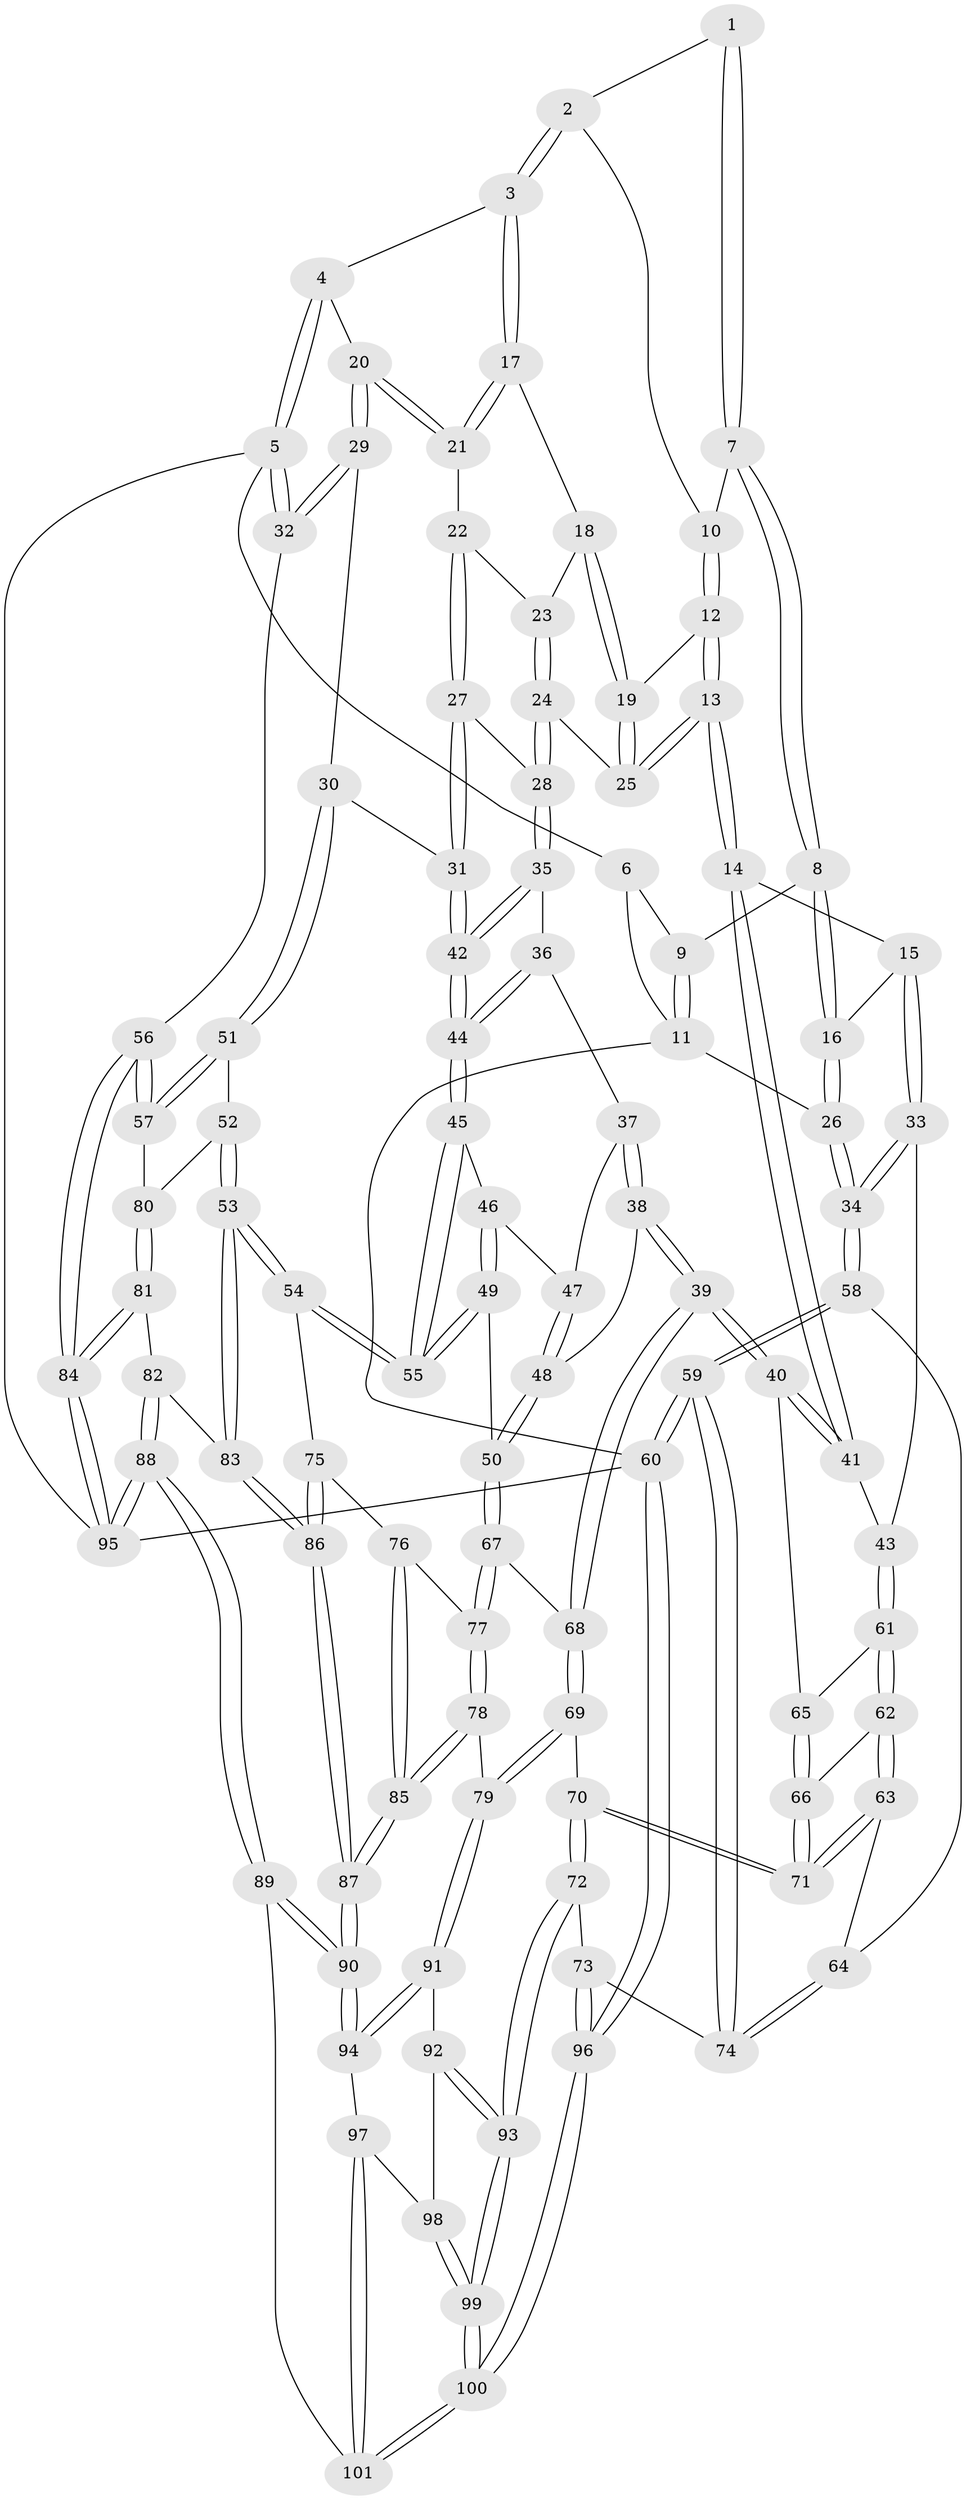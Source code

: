 // coarse degree distribution, {3: 0.1016949152542373, 5: 0.3220338983050847, 4: 0.4915254237288136, 2: 0.01694915254237288, 6: 0.05084745762711865, 7: 0.01694915254237288}
// Generated by graph-tools (version 1.1) at 2025/24/03/03/25 07:24:31]
// undirected, 101 vertices, 249 edges
graph export_dot {
graph [start="1"]
  node [color=gray90,style=filled];
  1 [pos="+0.2469405528822397+0"];
  2 [pos="+0.422197505022028+0"];
  3 [pos="+0.7067603187563534+0"];
  4 [pos="+0.7531395494467695+0"];
  5 [pos="+1+0"];
  6 [pos="+0.13651029058837647+0"];
  7 [pos="+0.1986146212004912+0.11033285845349769"];
  8 [pos="+0.12082476969929928+0.1663809987691831"];
  9 [pos="+0.08977630566993677+0.042579555969067616"];
  10 [pos="+0.35846947466168994+0.061547480149152664"];
  11 [pos="+0+0.06480375983918146"];
  12 [pos="+0.3694431923451677+0.12691716213392068"];
  13 [pos="+0.25108173117689353+0.32113534153945056"];
  14 [pos="+0.24477697253816552+0.3245362747423373"];
  15 [pos="+0.14914346712241078+0.277232946887926"];
  16 [pos="+0.10530344745938541+0.22733560191049876"];
  17 [pos="+0.6949189115577159+0"];
  18 [pos="+0.5619345068927655+0.13717187539299303"];
  19 [pos="+0.4854560477371152+0.2023802499052787"];
  20 [pos="+0.9431291045778604+0.26102249775650005"];
  21 [pos="+0.727945205668332+0.1678565125478265"];
  22 [pos="+0.7037854269634356+0.26862655159639387"];
  23 [pos="+0.6053784035416169+0.221709864828386"];
  24 [pos="+0.5022571847556214+0.32927328592675686"];
  25 [pos="+0.48713807783069557+0.314917534433788"];
  26 [pos="+0+0.23093060698720805"];
  27 [pos="+0.7056077709163167+0.29363988587405826"];
  28 [pos="+0.5057439289653938+0.33386553137420194"];
  29 [pos="+1+0.3360441714116476"];
  30 [pos="+0.8636740222799612+0.4109691889161125"];
  31 [pos="+0.7930932852172412+0.413403047627523"];
  32 [pos="+1+0.32920868437000805"];
  33 [pos="+0.02276722912533341+0.4699052823931132"];
  34 [pos="+0+0.5383218562805734"];
  35 [pos="+0.5075085113282615+0.34500709120914547"];
  36 [pos="+0.5065309289449027+0.40565895979937805"];
  37 [pos="+0.501707753735383+0.4171302164823984"];
  38 [pos="+0.35557727439511577+0.5147055689132748"];
  39 [pos="+0.33858043581412733+0.5198154034582023"];
  40 [pos="+0.322678251946256+0.5076628879557032"];
  41 [pos="+0.24891687603310828+0.35228135998556914"];
  42 [pos="+0.7568883043816211+0.44524029122748987"];
  43 [pos="+0.1193916397694971+0.5221927606320816"];
  44 [pos="+0.7138120889612078+0.4950441416851963"];
  45 [pos="+0.7119888786045573+0.4990560090478093"];
  46 [pos="+0.5392405611932188+0.4885961653068352"];
  47 [pos="+0.5124615048340532+0.4502059017257046"];
  48 [pos="+0.4871839476775388+0.5522194629042011"];
  49 [pos="+0.575777103844591+0.6045161106761736"];
  50 [pos="+0.5489086133027602+0.6169681231867976"];
  51 [pos="+0.8889332592671553+0.5393027288614667"];
  52 [pos="+0.8236762259537365+0.6877668938573587"];
  53 [pos="+0.7585918642610033+0.7154527986362522"];
  54 [pos="+0.7373531486041289+0.6995703859581345"];
  55 [pos="+0.6792692129168222+0.5929903557985949"];
  56 [pos="+1+0.7016449373072662"];
  57 [pos="+1+0.669140221450317"];
  58 [pos="+0+0.5546322860157652"];
  59 [pos="+0+0.8272560487912444"];
  60 [pos="+0+1"];
  61 [pos="+0.12601052204491098+0.5386395948883771"];
  62 [pos="+0.11395046934512262+0.590511698415157"];
  63 [pos="+0.08789382219753322+0.6236093190817008"];
  64 [pos="+0.08003229379336253+0.6325091475862483"];
  65 [pos="+0.22936203462022367+0.5536477662478698"];
  66 [pos="+0.20191693028606317+0.6297120500839017"];
  67 [pos="+0.4993061366990829+0.6748328494463812"];
  68 [pos="+0.3529415835729068+0.6120336178297882"];
  69 [pos="+0.26771335070600283+0.7499559318318946"];
  70 [pos="+0.24920652325193374+0.7566958052925264"];
  71 [pos="+0.21176032351793564+0.6610448748600211"];
  72 [pos="+0.18649394294170726+0.8086518437239631"];
  73 [pos="+0.13653268376683034+0.8025067611349402"];
  74 [pos="+0.12683911878610657+0.7985091534648805"];
  75 [pos="+0.6267607178925167+0.7535735746564655"];
  76 [pos="+0.578935023685323+0.7591455296748759"];
  77 [pos="+0.5004778432589524+0.7130567933223178"];
  78 [pos="+0.4443030219344294+0.7948281105010733"];
  79 [pos="+0.4200539619444206+0.8089771026036061"];
  80 [pos="+0.9108239414015848+0.696458823802504"];
  81 [pos="+0.919941156316324+0.8454576723255842"];
  82 [pos="+0.8077849263947614+0.8056510844276936"];
  83 [pos="+0.7674667160435157+0.7675263952416181"];
  84 [pos="+1+1"];
  85 [pos="+0.5722140110177534+0.872194173969825"];
  86 [pos="+0.6424559261487209+0.9464675713619566"];
  87 [pos="+0.6294815519522965+0.9717500726627918"];
  88 [pos="+0.8161487089101886+1"];
  89 [pos="+0.6495989519878241+1"];
  90 [pos="+0.622034974778207+1"];
  91 [pos="+0.41739204054958773+0.8903625339144039"];
  92 [pos="+0.3742582050381734+0.9083397918296053"];
  93 [pos="+0.2045296466036535+0.8546057274362361"];
  94 [pos="+0.4279884217143268+0.9052964381087136"];
  95 [pos="+1+1"];
  96 [pos="+0+1"];
  97 [pos="+0.37366090774063065+0.9881163040890416"];
  98 [pos="+0.34128267597017575+0.9507855537584762"];
  99 [pos="+0.22917298294349928+0.9898121522603244"];
  100 [pos="+0.18900989294744894+1"];
  101 [pos="+0.435204707935468+1"];
  1 -- 2;
  1 -- 7;
  1 -- 7;
  2 -- 3;
  2 -- 3;
  2 -- 10;
  3 -- 4;
  3 -- 17;
  3 -- 17;
  4 -- 5;
  4 -- 5;
  4 -- 20;
  5 -- 6;
  5 -- 32;
  5 -- 32;
  5 -- 95;
  6 -- 9;
  6 -- 11;
  7 -- 8;
  7 -- 8;
  7 -- 10;
  8 -- 9;
  8 -- 16;
  8 -- 16;
  9 -- 11;
  9 -- 11;
  10 -- 12;
  10 -- 12;
  11 -- 26;
  11 -- 60;
  12 -- 13;
  12 -- 13;
  12 -- 19;
  13 -- 14;
  13 -- 14;
  13 -- 25;
  13 -- 25;
  14 -- 15;
  14 -- 41;
  14 -- 41;
  15 -- 16;
  15 -- 33;
  15 -- 33;
  16 -- 26;
  16 -- 26;
  17 -- 18;
  17 -- 21;
  17 -- 21;
  18 -- 19;
  18 -- 19;
  18 -- 23;
  19 -- 25;
  19 -- 25;
  20 -- 21;
  20 -- 21;
  20 -- 29;
  20 -- 29;
  21 -- 22;
  22 -- 23;
  22 -- 27;
  22 -- 27;
  23 -- 24;
  23 -- 24;
  24 -- 25;
  24 -- 28;
  24 -- 28;
  26 -- 34;
  26 -- 34;
  27 -- 28;
  27 -- 31;
  27 -- 31;
  28 -- 35;
  28 -- 35;
  29 -- 30;
  29 -- 32;
  29 -- 32;
  30 -- 31;
  30 -- 51;
  30 -- 51;
  31 -- 42;
  31 -- 42;
  32 -- 56;
  33 -- 34;
  33 -- 34;
  33 -- 43;
  34 -- 58;
  34 -- 58;
  35 -- 36;
  35 -- 42;
  35 -- 42;
  36 -- 37;
  36 -- 44;
  36 -- 44;
  37 -- 38;
  37 -- 38;
  37 -- 47;
  38 -- 39;
  38 -- 39;
  38 -- 48;
  39 -- 40;
  39 -- 40;
  39 -- 68;
  39 -- 68;
  40 -- 41;
  40 -- 41;
  40 -- 65;
  41 -- 43;
  42 -- 44;
  42 -- 44;
  43 -- 61;
  43 -- 61;
  44 -- 45;
  44 -- 45;
  45 -- 46;
  45 -- 55;
  45 -- 55;
  46 -- 47;
  46 -- 49;
  46 -- 49;
  47 -- 48;
  47 -- 48;
  48 -- 50;
  48 -- 50;
  49 -- 50;
  49 -- 55;
  49 -- 55;
  50 -- 67;
  50 -- 67;
  51 -- 52;
  51 -- 57;
  51 -- 57;
  52 -- 53;
  52 -- 53;
  52 -- 80;
  53 -- 54;
  53 -- 54;
  53 -- 83;
  53 -- 83;
  54 -- 55;
  54 -- 55;
  54 -- 75;
  56 -- 57;
  56 -- 57;
  56 -- 84;
  56 -- 84;
  57 -- 80;
  58 -- 59;
  58 -- 59;
  58 -- 64;
  59 -- 60;
  59 -- 60;
  59 -- 74;
  59 -- 74;
  60 -- 96;
  60 -- 96;
  60 -- 95;
  61 -- 62;
  61 -- 62;
  61 -- 65;
  62 -- 63;
  62 -- 63;
  62 -- 66;
  63 -- 64;
  63 -- 71;
  63 -- 71;
  64 -- 74;
  64 -- 74;
  65 -- 66;
  65 -- 66;
  66 -- 71;
  66 -- 71;
  67 -- 68;
  67 -- 77;
  67 -- 77;
  68 -- 69;
  68 -- 69;
  69 -- 70;
  69 -- 79;
  69 -- 79;
  70 -- 71;
  70 -- 71;
  70 -- 72;
  70 -- 72;
  72 -- 73;
  72 -- 93;
  72 -- 93;
  73 -- 74;
  73 -- 96;
  73 -- 96;
  75 -- 76;
  75 -- 86;
  75 -- 86;
  76 -- 77;
  76 -- 85;
  76 -- 85;
  77 -- 78;
  77 -- 78;
  78 -- 79;
  78 -- 85;
  78 -- 85;
  79 -- 91;
  79 -- 91;
  80 -- 81;
  80 -- 81;
  81 -- 82;
  81 -- 84;
  81 -- 84;
  82 -- 83;
  82 -- 88;
  82 -- 88;
  83 -- 86;
  83 -- 86;
  84 -- 95;
  84 -- 95;
  85 -- 87;
  85 -- 87;
  86 -- 87;
  86 -- 87;
  87 -- 90;
  87 -- 90;
  88 -- 89;
  88 -- 89;
  88 -- 95;
  88 -- 95;
  89 -- 90;
  89 -- 90;
  89 -- 101;
  90 -- 94;
  90 -- 94;
  91 -- 92;
  91 -- 94;
  91 -- 94;
  92 -- 93;
  92 -- 93;
  92 -- 98;
  93 -- 99;
  93 -- 99;
  94 -- 97;
  96 -- 100;
  96 -- 100;
  97 -- 98;
  97 -- 101;
  97 -- 101;
  98 -- 99;
  98 -- 99;
  99 -- 100;
  99 -- 100;
  100 -- 101;
  100 -- 101;
}
